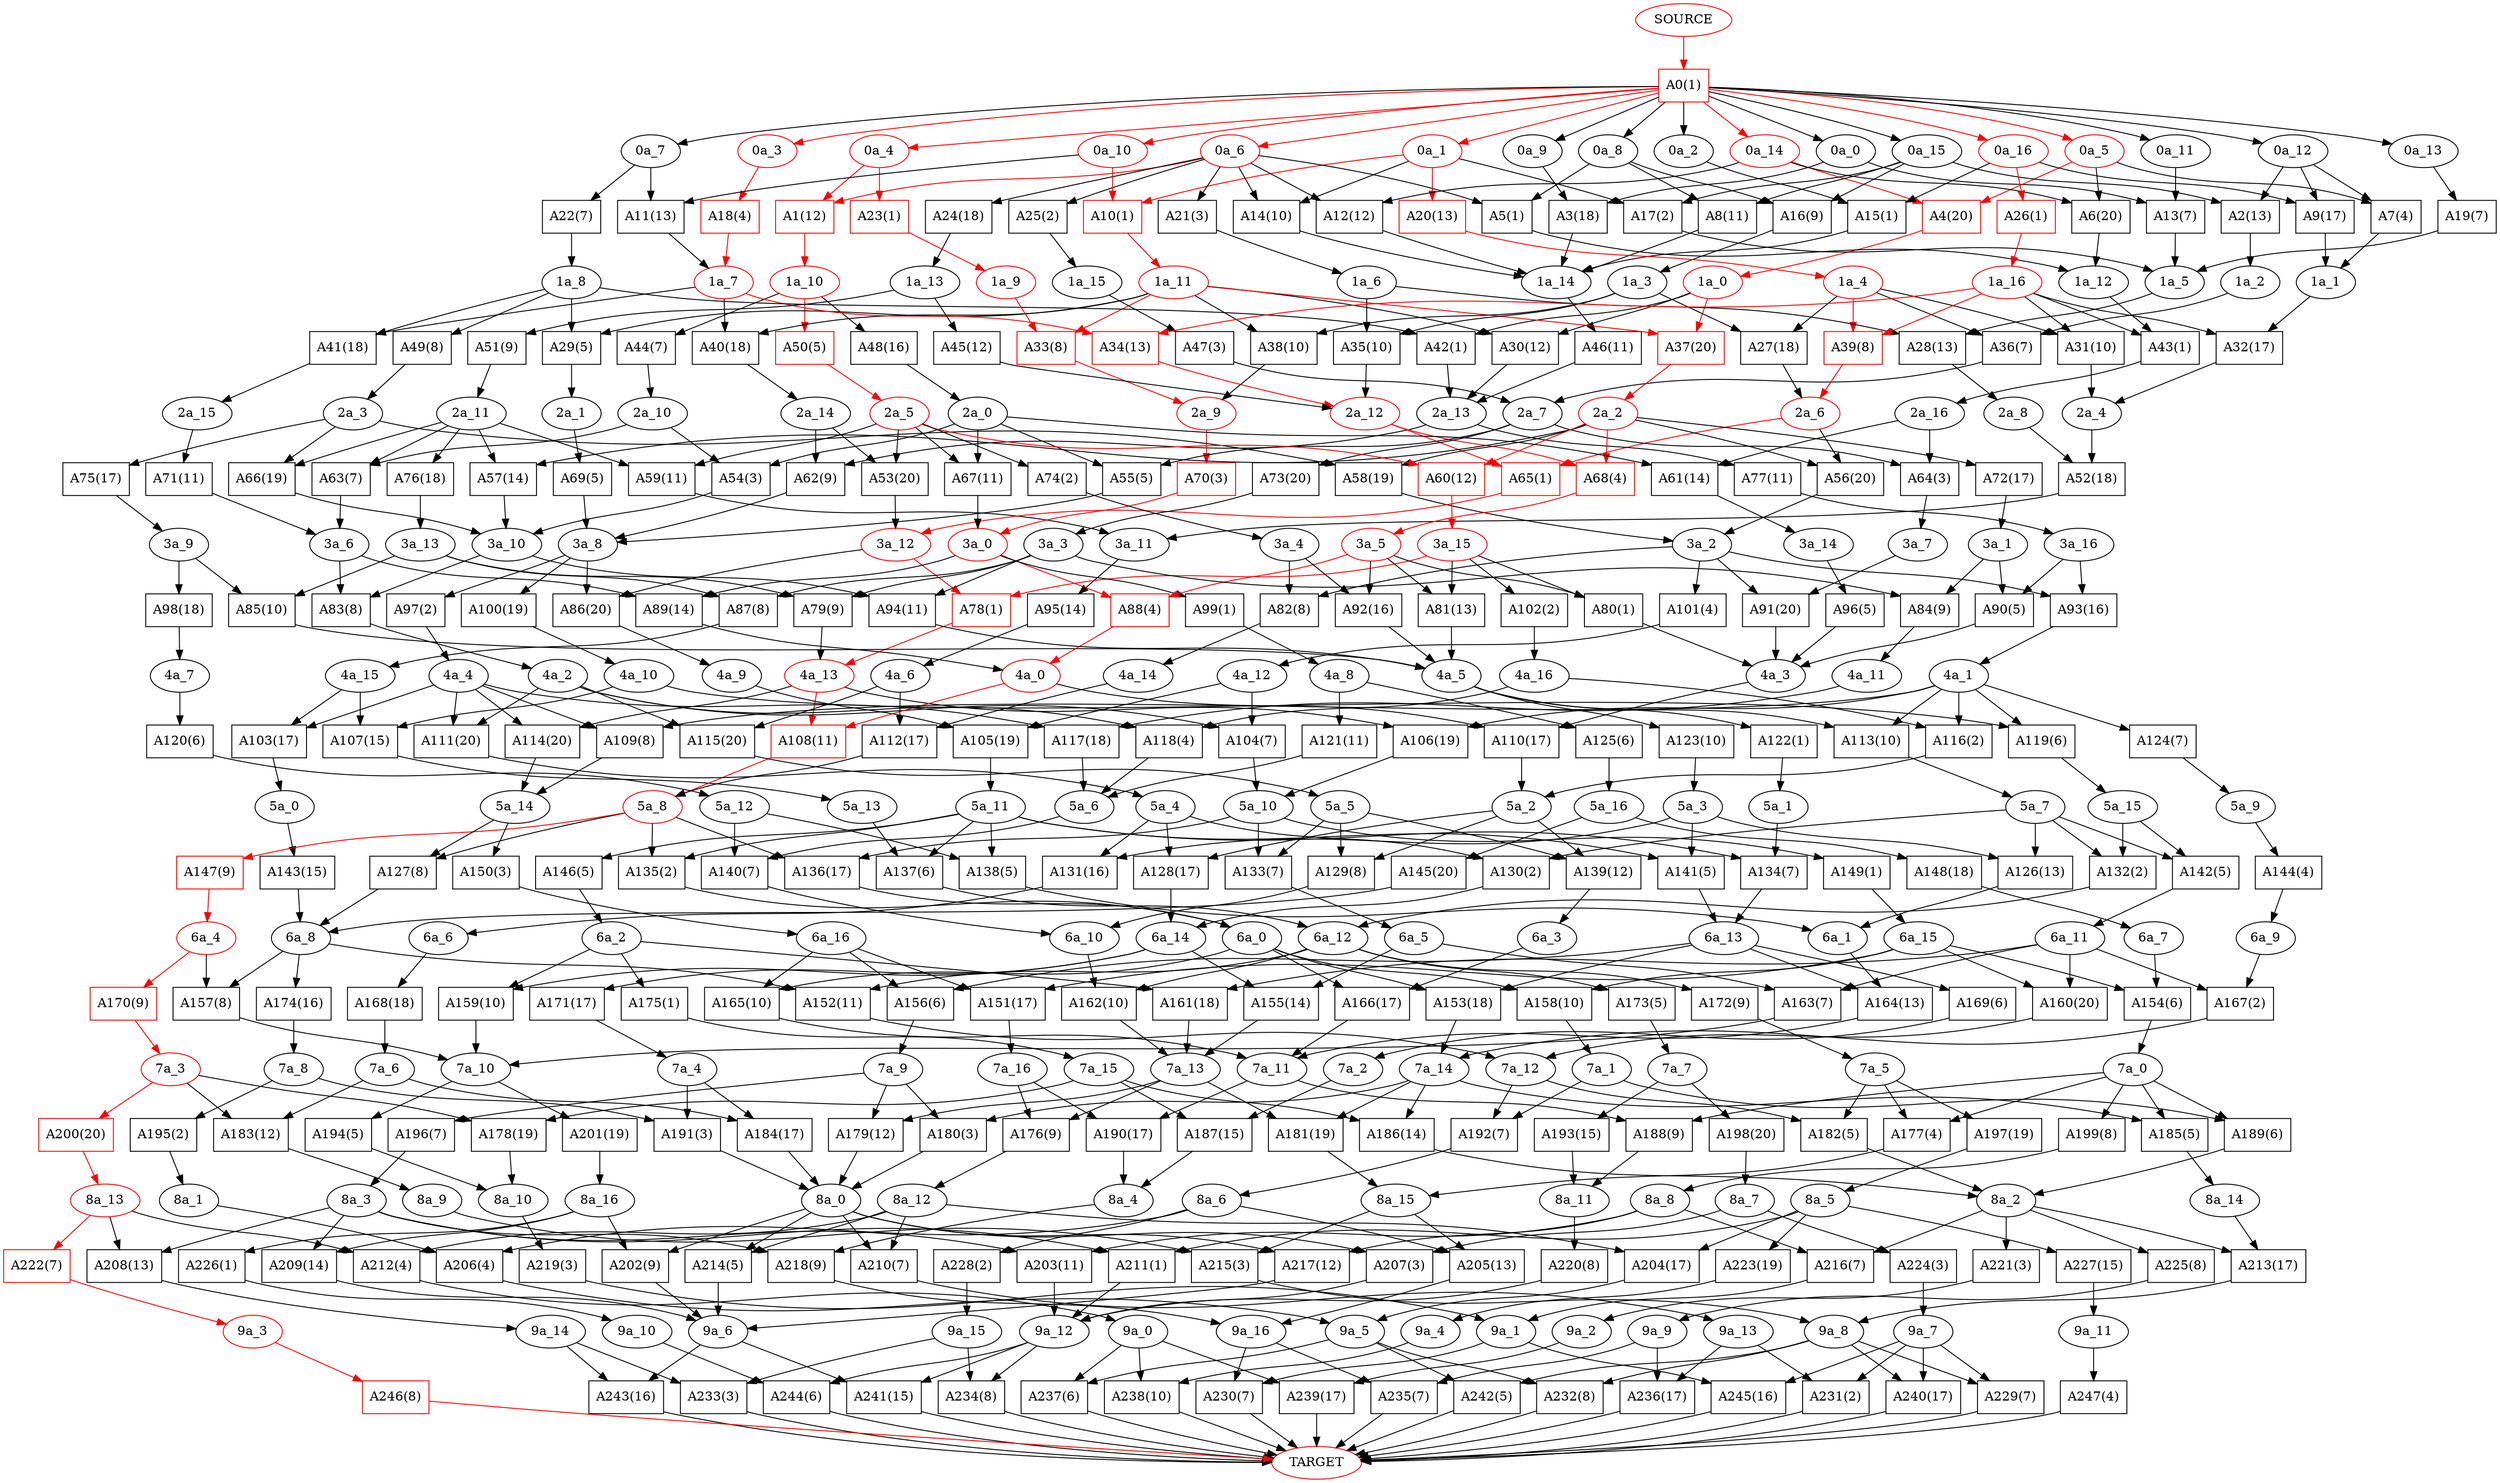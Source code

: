 digraph HGA { 
A0 [shape=box color=red]; 
node_SOURCE [color="red"]; 
node_SOURCE -> A0 [color="red"]; 
A0 -> node_0a_0; 
node_0a_1 [color="red"]; 
A0 -> node_0a_1 [color="red"]; 
A0 -> node_0a_2; 
node_0a_3 [color="red"]; 
A0 -> node_0a_3 [color="red"]; 
node_0a_4 [color="red"]; 
A0 -> node_0a_4 [color="red"]; 
node_0a_5 [color="red"]; 
A0 -> node_0a_5 [color="red"]; 
node_0a_6 [color="red"]; 
A0 -> node_0a_6 [color="red"]; 
A0 -> node_0a_7; 
A0 -> node_0a_8; 
A0 -> node_0a_9; 
node_0a_10 [color="red"]; 
A0 -> node_0a_10 [color="red"]; 
A0 -> node_0a_11; 
A0 -> node_0a_12; 
A0 -> node_0a_13; 
node_0a_14 [color="red"]; 
A0 -> node_0a_14 [color="red"]; 
A0 -> node_0a_15; 
node_0a_16 [color="red"]; 
A0 -> node_0a_16 [color="red"]; 
A1 [shape=box color=red]; 
node_0a_6 [color="red"]; 
node_0a_6 -> A1 [color="red"]; 
node_0a_4 [color="red"]; 
node_0a_4 -> A1 [color="red"]; 
node_1a_10 [color="red"]; 
A1 -> node_1a_10 [color="red"]; 
A2 [shape=box]; 
node_0a_15 -> A2; 
node_0a_12 -> A2; 
A2 -> node_1a_2; 
A3 [shape=box]; 
node_0a_9 -> A3; 
node_0a_0 -> A3; 
A3 -> node_1a_14; 
A4 [shape=box color=red]; 
node_0a_14 [color="red"]; 
node_0a_14 -> A4 [color="red"]; 
node_0a_5 [color="red"]; 
node_0a_5 -> A4 [color="red"]; 
node_1a_0 [color="red"]; 
A4 -> node_1a_0 [color="red"]; 
A5 [shape=box]; 
node_0a_6 -> A5; 
node_0a_8 -> A5; 
A5 -> node_1a_12; 
A6 [shape=box]; 
node_0a_5 -> A6; 
node_0a_14 -> A6; 
A6 -> node_1a_12; 
A7 [shape=box]; 
node_0a_12 -> A7; 
node_0a_5 -> A7; 
A7 -> node_1a_1; 
A8 [shape=box]; 
node_0a_15 -> A8; 
node_0a_8 -> A8; 
A8 -> node_1a_14; 
A9 [shape=box]; 
node_0a_16 -> A9; 
node_0a_12 -> A9; 
A9 -> node_1a_1; 
A10 [shape=box color=red]; 
node_0a_1 [color="red"]; 
node_0a_1 -> A10 [color="red"]; 
node_0a_10 [color="red"]; 
node_0a_10 -> A10 [color="red"]; 
node_1a_11 [color="red"]; 
A10 -> node_1a_11 [color="red"]; 
A11 [shape=box]; 
node_0a_10 -> A11; 
node_0a_7 -> A11; 
A11 -> node_1a_7; 
A12 [shape=box]; 
node_0a_6 -> A12; 
node_0a_14 -> A12; 
A12 -> node_1a_14; 
A13 [shape=box]; 
node_0a_11 -> A13; 
node_0a_0 -> A13; 
A13 -> node_1a_5; 
A14 [shape=box]; 
node_0a_6 -> A14; 
node_0a_1 -> A14; 
A14 -> node_1a_14; 
A15 [shape=box]; 
node_0a_16 -> A15; 
node_0a_2 -> A15; 
A15 -> node_1a_14; 
A16 [shape=box]; 
node_0a_15 -> A16; 
node_0a_8 -> A16; 
A16 -> node_1a_3; 
A17 [shape=box]; 
node_0a_15 -> A17; 
node_0a_1 -> A17; 
A17 -> node_1a_5; 
A18 [shape=box color=red]; 
node_0a_3 [color="red"]; 
node_0a_3 -> A18 [color="red"]; 
node_1a_7 [color="red"]; 
A18 -> node_1a_7 [color="red"]; 
A19 [shape=box]; 
node_0a_13 -> A19; 
A19 -> node_1a_5; 
A20 [shape=box color=red]; 
node_0a_1 [color="red"]; 
node_0a_1 -> A20 [color="red"]; 
node_1a_4 [color="red"]; 
A20 -> node_1a_4 [color="red"]; 
A21 [shape=box]; 
node_0a_6 -> A21; 
A21 -> node_1a_6; 
A22 [shape=box]; 
node_0a_7 -> A22; 
A22 -> node_1a_8; 
A23 [shape=box color=red]; 
node_0a_4 [color="red"]; 
node_0a_4 -> A23 [color="red"]; 
node_1a_9 [color="red"]; 
A23 -> node_1a_9 [color="red"]; 
A24 [shape=box]; 
node_0a_6 -> A24; 
A24 -> node_1a_13; 
A25 [shape=box]; 
node_0a_6 -> A25; 
A25 -> node_1a_15; 
A26 [shape=box color=red]; 
node_0a_16 [color="red"]; 
node_0a_16 -> A26 [color="red"]; 
node_1a_16 [color="red"]; 
A26 -> node_1a_16 [color="red"]; 
A27 [shape=box]; 
node_1a_3 -> A27; 
node_1a_4 -> A27; 
A27 -> node_2a_6; 
A28 [shape=box]; 
node_1a_5 -> A28; 
node_1a_6 -> A28; 
A28 -> node_2a_8; 
A29 [shape=box]; 
node_1a_8 -> A29; 
node_1a_11 -> A29; 
A29 -> node_2a_1; 
A30 [shape=box]; 
node_1a_11 -> A30; 
node_1a_0 -> A30; 
A30 -> node_2a_13; 
A31 [shape=box]; 
node_1a_4 -> A31; 
node_1a_16 -> A31; 
A31 -> node_2a_4; 
A32 [shape=box]; 
node_1a_16 -> A32; 
node_1a_1 -> A32; 
A32 -> node_2a_4; 
A33 [shape=box color=red]; 
node_1a_9 [color="red"]; 
node_1a_9 -> A33 [color="red"]; 
node_1a_11 [color="red"]; 
node_1a_11 -> A33 [color="red"]; 
node_2a_9 [color="red"]; 
A33 -> node_2a_9 [color="red"]; 
A34 [shape=box color=red]; 
node_1a_16 [color="red"]; 
node_1a_16 -> A34 [color="red"]; 
node_1a_7 [color="red"]; 
node_1a_7 -> A34 [color="red"]; 
node_2a_12 [color="red"]; 
A34 -> node_2a_12 [color="red"]; 
A35 [shape=box]; 
node_1a_6 -> A35; 
node_1a_3 -> A35; 
A35 -> node_2a_12; 
A36 [shape=box]; 
node_1a_4 -> A36; 
node_1a_2 -> A36; 
A36 -> node_2a_7; 
A37 [shape=box color=red]; 
node_1a_0 [color="red"]; 
node_1a_0 -> A37 [color="red"]; 
node_1a_11 [color="red"]; 
node_1a_11 -> A37 [color="red"]; 
node_2a_2 [color="red"]; 
A37 -> node_2a_2 [color="red"]; 
A38 [shape=box]; 
node_1a_3 -> A38; 
node_1a_11 -> A38; 
A38 -> node_2a_9; 
A39 [shape=box color=red]; 
node_1a_16 [color="red"]; 
node_1a_16 -> A39 [color="red"]; 
node_1a_4 [color="red"]; 
node_1a_4 -> A39 [color="red"]; 
node_2a_6 [color="red"]; 
A39 -> node_2a_6 [color="red"]; 
A40 [shape=box]; 
node_1a_11 -> A40; 
node_1a_7 -> A40; 
A40 -> node_2a_14; 
A41 [shape=box]; 
node_1a_7 -> A41; 
node_1a_8 -> A41; 
A41 -> node_2a_15; 
A42 [shape=box]; 
node_1a_0 -> A42; 
node_1a_8 -> A42; 
A42 -> node_2a_13; 
A43 [shape=box]; 
node_1a_12 -> A43; 
node_1a_16 -> A43; 
A43 -> node_2a_16; 
A44 [shape=box]; 
node_1a_10 -> A44; 
A44 -> node_2a_10; 
A45 [shape=box]; 
node_1a_13 -> A45; 
A45 -> node_2a_12; 
A46 [shape=box]; 
node_1a_14 -> A46; 
A46 -> node_2a_13; 
A47 [shape=box]; 
node_1a_15 -> A47; 
A47 -> node_2a_7; 
A48 [shape=box]; 
node_1a_10 -> A48; 
A48 -> node_2a_0; 
A49 [shape=box]; 
node_1a_8 -> A49; 
A49 -> node_2a_3; 
A50 [shape=box color=red]; 
node_1a_10 [color="red"]; 
node_1a_10 -> A50 [color="red"]; 
node_2a_5 [color="red"]; 
A50 -> node_2a_5 [color="red"]; 
A51 [shape=box]; 
node_1a_13 -> A51; 
A51 -> node_2a_11; 
A52 [shape=box]; 
node_2a_8 -> A52; 
node_2a_4 -> A52; 
A52 -> node_3a_11; 
A53 [shape=box]; 
node_2a_14 -> A53; 
node_2a_5 -> A53; 
A53 -> node_3a_12; 
A54 [shape=box]; 
node_2a_10 -> A54; 
node_2a_0 -> A54; 
A54 -> node_3a_10; 
A55 [shape=box]; 
node_2a_0 -> A55; 
node_2a_7 -> A55; 
A55 -> node_3a_8; 
A56 [shape=box]; 
node_2a_6 -> A56; 
node_2a_2 -> A56; 
A56 -> node_3a_2; 
A57 [shape=box]; 
node_2a_2 -> A57; 
node_2a_11 -> A57; 
A57 -> node_3a_10; 
A58 [shape=box]; 
node_2a_3 -> A58; 
node_2a_2 -> A58; 
A58 -> node_3a_2; 
A59 [shape=box]; 
node_2a_5 -> A59; 
node_2a_11 -> A59; 
A59 -> node_3a_11; 
A60 [shape=box color=red]; 
node_2a_5 [color="red"]; 
node_2a_5 -> A60 [color="red"]; 
node_2a_2 [color="red"]; 
node_2a_2 -> A60 [color="red"]; 
node_3a_15 [color="red"]; 
A60 -> node_3a_15 [color="red"]; 
A61 [shape=box]; 
node_2a_0 -> A61; 
node_2a_16 -> A61; 
A61 -> node_3a_14; 
A62 [shape=box]; 
node_2a_13 -> A62; 
node_2a_14 -> A62; 
A62 -> node_3a_8; 
A63 [shape=box]; 
node_2a_11 -> A63; 
node_2a_10 -> A63; 
A63 -> node_3a_6; 
A64 [shape=box]; 
node_2a_16 -> A64; 
node_2a_7 -> A64; 
A64 -> node_3a_7; 
A65 [shape=box color=red]; 
node_2a_12 [color="red"]; 
node_2a_12 -> A65 [color="red"]; 
node_2a_6 [color="red"]; 
node_2a_6 -> A65 [color="red"]; 
node_3a_12 [color="red"]; 
A65 -> node_3a_12 [color="red"]; 
A66 [shape=box]; 
node_2a_3 -> A66; 
node_2a_11 -> A66; 
A66 -> node_3a_10; 
A67 [shape=box]; 
node_2a_5 -> A67; 
node_2a_0 -> A67; 
A67 -> node_3a_0; 
A68 [shape=box color=red]; 
node_2a_2 [color="red"]; 
node_2a_2 -> A68 [color="red"]; 
node_2a_12 [color="red"]; 
node_2a_12 -> A68 [color="red"]; 
node_3a_5 [color="red"]; 
A68 -> node_3a_5 [color="red"]; 
A69 [shape=box]; 
node_2a_1 -> A69; 
A69 -> node_3a_8; 
A70 [shape=box color=red]; 
node_2a_9 [color="red"]; 
node_2a_9 -> A70 [color="red"]; 
node_3a_0 [color="red"]; 
A70 -> node_3a_0 [color="red"]; 
A71 [shape=box]; 
node_2a_15 -> A71; 
A71 -> node_3a_6; 
A72 [shape=box]; 
node_2a_2 -> A72; 
A72 -> node_3a_1; 
A73 [shape=box]; 
node_2a_7 -> A73; 
A73 -> node_3a_3; 
A74 [shape=box]; 
node_2a_5 -> A74; 
A74 -> node_3a_4; 
A75 [shape=box]; 
node_2a_3 -> A75; 
A75 -> node_3a_9; 
A76 [shape=box]; 
node_2a_11 -> A76; 
A76 -> node_3a_13; 
A77 [shape=box]; 
node_2a_13 -> A77; 
A77 -> node_3a_16; 
A78 [shape=box color=red]; 
node_3a_12 [color="red"]; 
node_3a_12 -> A78 [color="red"]; 
node_3a_15 [color="red"]; 
node_3a_15 -> A78 [color="red"]; 
node_4a_13 [color="red"]; 
A78 -> node_4a_13 [color="red"]; 
A79 [shape=box]; 
node_3a_3 -> A79; 
node_3a_13 -> A79; 
A79 -> node_4a_13; 
A80 [shape=box]; 
node_3a_5 -> A80; 
node_3a_15 -> A80; 
A80 -> node_4a_3; 
A81 [shape=box]; 
node_3a_5 -> A81; 
node_3a_15 -> A81; 
A81 -> node_4a_5; 
A82 [shape=box]; 
node_3a_4 -> A82; 
node_3a_2 -> A82; 
A82 -> node_4a_14; 
A83 [shape=box]; 
node_3a_6 -> A83; 
node_3a_10 -> A83; 
A83 -> node_4a_2; 
A84 [shape=box]; 
node_3a_3 -> A84; 
node_3a_1 -> A84; 
A84 -> node_4a_11; 
A85 [shape=box]; 
node_3a_9 -> A85; 
node_3a_13 -> A85; 
A85 -> node_4a_5; 
A86 [shape=box]; 
node_3a_8 -> A86; 
node_3a_12 -> A86; 
A86 -> node_4a_9; 
A87 [shape=box]; 
node_3a_3 -> A87; 
node_3a_13 -> A87; 
A87 -> node_4a_15; 
A88 [shape=box color=red]; 
node_3a_5 [color="red"]; 
node_3a_5 -> A88 [color="red"]; 
node_3a_0 [color="red"]; 
node_3a_0 -> A88 [color="red"]; 
node_4a_0 [color="red"]; 
A88 -> node_4a_0 [color="red"]; 
A89 [shape=box]; 
node_3a_0 -> A89; 
node_3a_6 -> A89; 
A89 -> node_4a_0; 
A90 [shape=box]; 
node_3a_16 -> A90; 
node_3a_1 -> A90; 
A90 -> node_4a_3; 
A91 [shape=box]; 
node_3a_7 -> A91; 
node_3a_2 -> A91; 
A91 -> node_4a_3; 
A92 [shape=box]; 
node_3a_4 -> A92; 
node_3a_5 -> A92; 
A92 -> node_4a_5; 
A93 [shape=box]; 
node_3a_2 -> A93; 
node_3a_16 -> A93; 
A93 -> node_4a_1; 
A94 [shape=box]; 
node_3a_10 -> A94; 
node_3a_3 -> A94; 
A94 -> node_4a_5; 
A95 [shape=box]; 
node_3a_11 -> A95; 
A95 -> node_4a_6; 
A96 [shape=box]; 
node_3a_14 -> A96; 
A96 -> node_4a_3; 
A97 [shape=box]; 
node_3a_8 -> A97; 
A97 -> node_4a_4; 
A98 [shape=box]; 
node_3a_9 -> A98; 
A98 -> node_4a_7; 
A99 [shape=box]; 
node_3a_0 -> A99; 
A99 -> node_4a_8; 
A100 [shape=box]; 
node_3a_8 -> A100; 
A100 -> node_4a_10; 
A101 [shape=box]; 
node_3a_2 -> A101; 
A101 -> node_4a_12; 
A102 [shape=box]; 
node_3a_15 -> A102; 
A102 -> node_4a_16; 
A103 [shape=box]; 
node_4a_15 -> A103; 
node_4a_4 -> A103; 
A103 -> node_5a_0; 
A104 [shape=box]; 
node_4a_2 -> A104; 
node_4a_12 -> A104; 
A104 -> node_5a_10; 
A105 [shape=box]; 
node_4a_12 -> A105; 
node_4a_9 -> A105; 
A105 -> node_5a_11; 
A106 [shape=box]; 
node_4a_1 -> A106; 
node_4a_13 -> A106; 
A106 -> node_5a_10; 
A107 [shape=box]; 
node_4a_15 -> A107; 
node_4a_10 -> A107; 
A107 -> node_5a_13; 
A108 [shape=box color=red]; 
node_4a_0 [color="red"]; 
node_4a_0 -> A108 [color="red"]; 
node_4a_13 [color="red"]; 
node_4a_13 -> A108 [color="red"]; 
node_5a_8 [color="red"]; 
A108 -> node_5a_8 [color="red"]; 
A109 [shape=box]; 
node_4a_1 -> A109; 
node_4a_4 -> A109; 
A109 -> node_5a_14; 
A110 [shape=box]; 
node_4a_3 -> A110; 
node_4a_0 -> A110; 
A110 -> node_5a_2; 
A111 [shape=box]; 
node_4a_2 -> A111; 
node_4a_4 -> A111; 
A111 -> node_5a_4; 
A112 [shape=box]; 
node_4a_6 -> A112; 
node_4a_14 -> A112; 
A112 -> node_5a_8; 
A113 [shape=box]; 
node_4a_5 -> A113; 
node_4a_1 -> A113; 
A113 -> node_5a_7; 
A114 [shape=box]; 
node_4a_4 -> A114; 
node_4a_13 -> A114; 
A114 -> node_5a_14; 
A115 [shape=box]; 
node_4a_2 -> A115; 
node_4a_6 -> A115; 
A115 -> node_5a_5; 
A116 [shape=box]; 
node_4a_16 -> A116; 
node_4a_1 -> A116; 
A116 -> node_5a_2; 
A117 [shape=box]; 
node_4a_11 -> A117; 
node_4a_4 -> A117; 
A117 -> node_5a_6; 
A118 [shape=box]; 
node_4a_2 -> A118; 
node_4a_16 -> A118; 
A118 -> node_5a_6; 
A119 [shape=box]; 
node_4a_1 -> A119; 
node_4a_10 -> A119; 
A119 -> node_5a_15; 
A120 [shape=box]; 
node_4a_7 -> A120; 
A120 -> node_5a_12; 
A121 [shape=box]; 
node_4a_8 -> A121; 
A121 -> node_5a_6; 
A122 [shape=box]; 
node_4a_5 -> A122; 
A122 -> node_5a_1; 
A123 [shape=box]; 
node_4a_5 -> A123; 
A123 -> node_5a_3; 
A124 [shape=box]; 
node_4a_1 -> A124; 
A124 -> node_5a_9; 
A125 [shape=box]; 
node_4a_8 -> A125; 
A125 -> node_5a_16; 
A126 [shape=box]; 
node_5a_7 -> A126; 
node_5a_3 -> A126; 
A126 -> node_6a_1; 
A127 [shape=box]; 
node_5a_8 -> A127; 
node_5a_14 -> A127; 
A127 -> node_6a_8; 
A128 [shape=box]; 
node_5a_4 -> A128; 
node_5a_2 -> A128; 
A128 -> node_6a_14; 
A129 [shape=box]; 
node_5a_5 -> A129; 
node_5a_2 -> A129; 
A129 -> node_6a_10; 
A130 [shape=box]; 
node_5a_4 -> A130; 
node_5a_7 -> A130; 
A130 -> node_6a_14; 
A131 [shape=box]; 
node_5a_4 -> A131; 
node_5a_3 -> A131; 
A131 -> node_6a_6; 
A132 [shape=box]; 
node_5a_7 -> A132; 
node_5a_15 -> A132; 
A132 -> node_6a_12; 
A133 [shape=box]; 
node_5a_10 -> A133; 
node_5a_5 -> A133; 
A133 -> node_6a_5; 
A134 [shape=box]; 
node_5a_11 -> A134; 
node_5a_1 -> A134; 
A134 -> node_6a_13; 
A135 [shape=box]; 
node_5a_8 -> A135; 
node_5a_11 -> A135; 
A135 -> node_6a_0; 
A136 [shape=box]; 
node_5a_8 -> A136; 
node_5a_10 -> A136; 
A136 -> node_6a_0; 
A137 [shape=box]; 
node_5a_13 -> A137; 
node_5a_11 -> A137; 
A137 -> node_6a_12; 
A138 [shape=box]; 
node_5a_11 -> A138; 
node_5a_12 -> A138; 
A138 -> node_6a_1; 
A139 [shape=box]; 
node_5a_5 -> A139; 
node_5a_2 -> A139; 
A139 -> node_6a_3; 
A140 [shape=box]; 
node_5a_6 -> A140; 
node_5a_12 -> A140; 
A140 -> node_6a_10; 
A141 [shape=box]; 
node_5a_3 -> A141; 
node_5a_11 -> A141; 
A141 -> node_6a_13; 
A142 [shape=box]; 
node_5a_15 -> A142; 
node_5a_7 -> A142; 
A142 -> node_6a_11; 
A143 [shape=box]; 
node_5a_0 -> A143; 
A143 -> node_6a_8; 
A144 [shape=box]; 
node_5a_9 -> A144; 
A144 -> node_6a_9; 
A145 [shape=box]; 
node_5a_16 -> A145; 
A145 -> node_6a_8; 
A146 [shape=box]; 
node_5a_11 -> A146; 
A146 -> node_6a_2; 
A147 [shape=box color=red]; 
node_5a_8 [color="red"]; 
node_5a_8 -> A147 [color="red"]; 
node_6a_4 [color="red"]; 
A147 -> node_6a_4 [color="red"]; 
A148 [shape=box]; 
node_5a_16 -> A148; 
A148 -> node_6a_7; 
A149 [shape=box]; 
node_5a_10 -> A149; 
A149 -> node_6a_15; 
A150 [shape=box]; 
node_5a_14 -> A150; 
A150 -> node_6a_16; 
A151 [shape=box]; 
node_6a_15 -> A151; 
node_6a_16 -> A151; 
A151 -> node_7a_16; 
A152 [shape=box]; 
node_6a_8 -> A152; 
node_6a_12 -> A152; 
A152 -> node_7a_12; 
A153 [shape=box]; 
node_6a_13 -> A153; 
node_6a_0 -> A153; 
A153 -> node_7a_14; 
A154 [shape=box]; 
node_6a_7 -> A154; 
node_6a_15 -> A154; 
A154 -> node_7a_0; 
A155 [shape=box]; 
node_6a_14 -> A155; 
node_6a_5 -> A155; 
A155 -> node_7a_13; 
A156 [shape=box]; 
node_6a_16 -> A156; 
node_6a_13 -> A156; 
A156 -> node_7a_9; 
A157 [shape=box]; 
node_6a_4 -> A157; 
node_6a_8 -> A157; 
A157 -> node_7a_10; 
A158 [shape=box]; 
node_6a_15 -> A158; 
node_6a_0 -> A158; 
A158 -> node_7a_1; 
A159 [shape=box]; 
node_6a_14 -> A159; 
node_6a_2 -> A159; 
A159 -> node_7a_10; 
A160 [shape=box]; 
node_6a_15 -> A160; 
node_6a_11 -> A160; 
A160 -> node_7a_12; 
A161 [shape=box]; 
node_6a_2 -> A161; 
node_6a_11 -> A161; 
A161 -> node_7a_13; 
A162 [shape=box]; 
node_6a_12 -> A162; 
node_6a_10 -> A162; 
A162 -> node_7a_13; 
A163 [shape=box]; 
node_6a_5 -> A163; 
node_6a_11 -> A163; 
A163 -> node_7a_10; 
A164 [shape=box]; 
node_6a_13 -> A164; 
node_6a_1 -> A164; 
A164 -> node_7a_11; 
A165 [shape=box]; 
node_6a_16 -> A165; 
node_6a_0 -> A165; 
A165 -> node_7a_11; 
A166 [shape=box]; 
node_6a_3 -> A166; 
node_6a_0 -> A166; 
A166 -> node_7a_11; 
A167 [shape=box]; 
node_6a_9 -> A167; 
node_6a_11 -> A167; 
A167 -> node_7a_14; 
A168 [shape=box]; 
node_6a_6 -> A168; 
A168 -> node_7a_6; 
A169 [shape=box]; 
node_6a_13 -> A169; 
A169 -> node_7a_2; 
A170 [shape=box color=red]; 
node_6a_4 [color="red"]; 
node_6a_4 -> A170 [color="red"]; 
node_7a_3 [color="red"]; 
A170 -> node_7a_3 [color="red"]; 
A171 [shape=box]; 
node_6a_14 -> A171; 
A171 -> node_7a_4; 
A172 [shape=box]; 
node_6a_12 -> A172; 
A172 -> node_7a_5; 
A173 [shape=box]; 
node_6a_12 -> A173; 
A173 -> node_7a_7; 
A174 [shape=box]; 
node_6a_8 -> A174; 
A174 -> node_7a_8; 
A175 [shape=box]; 
node_6a_2 -> A175; 
A175 -> node_7a_15; 
A176 [shape=box]; 
node_7a_13 -> A176; 
node_7a_16 -> A176; 
A176 -> node_8a_12; 
A177 [shape=box]; 
node_7a_5 -> A177; 
node_7a_0 -> A177; 
A177 -> node_8a_15; 
A178 [shape=box]; 
node_7a_15 -> A178; 
node_7a_3 -> A178; 
A178 -> node_8a_10; 
A179 [shape=box]; 
node_7a_9 -> A179; 
node_7a_13 -> A179; 
A179 -> node_8a_0; 
A180 [shape=box]; 
node_7a_14 -> A180; 
node_7a_9 -> A180; 
A180 -> node_8a_0; 
A181 [shape=box]; 
node_7a_14 -> A181; 
node_7a_13 -> A181; 
A181 -> node_8a_15; 
A182 [shape=box]; 
node_7a_5 -> A182; 
node_7a_12 -> A182; 
A182 -> node_8a_2; 
A183 [shape=box]; 
node_7a_6 -> A183; 
node_7a_3 -> A183; 
A183 -> node_8a_9; 
A184 [shape=box]; 
node_7a_4 -> A184; 
node_7a_6 -> A184; 
A184 -> node_8a_0; 
A185 [shape=box]; 
node_7a_14 -> A185; 
node_7a_0 -> A185; 
A185 -> node_8a_14; 
A186 [shape=box]; 
node_7a_14 -> A186; 
node_7a_15 -> A186; 
A186 -> node_8a_2; 
A187 [shape=box]; 
node_7a_2 -> A187; 
node_7a_15 -> A187; 
A187 -> node_8a_4; 
A188 [shape=box]; 
node_7a_0 -> A188; 
node_7a_11 -> A188; 
A188 -> node_8a_11; 
A189 [shape=box]; 
node_7a_1 -> A189; 
node_7a_0 -> A189; 
A189 -> node_8a_2; 
A190 [shape=box]; 
node_7a_11 -> A190; 
node_7a_16 -> A190; 
A190 -> node_8a_4; 
A191 [shape=box]; 
node_7a_4 -> A191; 
node_7a_8 -> A191; 
A191 -> node_8a_0; 
A192 [shape=box]; 
node_7a_1 -> A192; 
node_7a_12 -> A192; 
A192 -> node_8a_6; 
A193 [shape=box]; 
node_7a_7 -> A193; 
A193 -> node_8a_11; 
A194 [shape=box]; 
node_7a_10 -> A194; 
A194 -> node_8a_10; 
A195 [shape=box]; 
node_7a_8 -> A195; 
A195 -> node_8a_1; 
A196 [shape=box]; 
node_7a_9 -> A196; 
A196 -> node_8a_3; 
A197 [shape=box]; 
node_7a_5 -> A197; 
A197 -> node_8a_5; 
A198 [shape=box]; 
node_7a_7 -> A198; 
A198 -> node_8a_7; 
A199 [shape=box]; 
node_7a_0 -> A199; 
A199 -> node_8a_8; 
A200 [shape=box color=red]; 
node_7a_3 [color="red"]; 
node_7a_3 -> A200 [color="red"]; 
node_8a_13 [color="red"]; 
A200 -> node_8a_13 [color="red"]; 
A201 [shape=box]; 
node_7a_10 -> A201; 
A201 -> node_8a_16; 
A202 [shape=box]; 
node_8a_16 -> A202; 
node_8a_0 -> A202; 
A202 -> node_9a_6; 
A203 [shape=box]; 
node_8a_3 -> A203; 
node_8a_8 -> A203; 
A203 -> node_9a_12; 
A204 [shape=box]; 
node_8a_5 -> A204; 
node_8a_12 -> A204; 
A204 -> node_9a_5; 
A205 [shape=box]; 
node_8a_6 -> A205; 
node_8a_15 -> A205; 
A205 -> node_9a_16; 
A206 [shape=box]; 
node_8a_1 -> A206; 
node_8a_6 -> A206; 
A206 -> node_9a_5; 
A207 [shape=box]; 
node_8a_7 -> A207; 
node_8a_0 -> A207; 
A207 -> node_9a_12; 
A208 [shape=box]; 
node_8a_13 -> A208; 
node_8a_3 -> A208; 
A208 -> node_9a_14; 
A209 [shape=box]; 
node_8a_16 -> A209; 
node_8a_3 -> A209; 
A209 -> node_9a_6; 
A210 [shape=box]; 
node_8a_12 -> A210; 
node_8a_0 -> A210; 
A210 -> node_9a_13; 
A211 [shape=box]; 
node_8a_5 -> A211; 
node_8a_3 -> A211; 
A211 -> node_9a_12; 
A212 [shape=box]; 
node_8a_13 -> A212; 
node_8a_12 -> A212; 
A212 -> node_9a_0; 
A213 [shape=box]; 
node_8a_14 -> A213; 
node_8a_2 -> A213; 
A213 -> node_9a_8; 
A214 [shape=box]; 
node_8a_12 -> A214; 
node_8a_0 -> A214; 
A214 -> node_9a_6; 
A215 [shape=box]; 
node_8a_9 -> A215; 
node_8a_15 -> A215; 
A215 -> node_9a_8; 
A216 [shape=box]; 
node_8a_2 -> A216; 
node_8a_8 -> A216; 
A216 -> node_9a_1; 
A217 [shape=box]; 
node_8a_0 -> A217; 
node_8a_8 -> A217; 
A217 -> node_9a_6; 
A218 [shape=box]; 
node_8a_3 -> A218; 
node_8a_4 -> A218; 
A218 -> node_9a_16; 
A219 [shape=box]; 
node_8a_10 -> A219; 
A219 -> node_9a_1; 
A220 [shape=box]; 
node_8a_11 -> A220; 
A220 -> node_9a_12; 
A221 [shape=box]; 
node_8a_2 -> A221; 
A221 -> node_9a_2; 
A222 [shape=box color=red]; 
node_8a_13 [color="red"]; 
node_8a_13 -> A222 [color="red"]; 
node_9a_3 [color="red"]; 
A222 -> node_9a_3 [color="red"]; 
A223 [shape=box]; 
node_8a_5 -> A223; 
A223 -> node_9a_4; 
A224 [shape=box]; 
node_8a_7 -> A224; 
A224 -> node_9a_7; 
A225 [shape=box]; 
node_8a_2 -> A225; 
A225 -> node_9a_9; 
A226 [shape=box]; 
node_8a_16 -> A226; 
A226 -> node_9a_10; 
A227 [shape=box]; 
node_8a_5 -> A227; 
A227 -> node_9a_11; 
A228 [shape=box]; 
node_8a_6 -> A228; 
A228 -> node_9a_15; 
A229 [shape=box]; 
node_9a_7 -> A229; 
node_9a_8 -> A229; 
A229 -> node_TARGET; 
A230 [shape=box]; 
node_9a_1 -> A230; 
node_9a_16 -> A230; 
A230 -> node_TARGET; 
A231 [shape=box]; 
node_9a_13 -> A231; 
node_9a_7 -> A231; 
A231 -> node_TARGET; 
A232 [shape=box]; 
node_9a_5 -> A232; 
node_9a_8 -> A232; 
A232 -> node_TARGET; 
A233 [shape=box]; 
node_9a_15 -> A233; 
node_9a_14 -> A233; 
A233 -> node_TARGET; 
A234 [shape=box]; 
node_9a_12 -> A234; 
node_9a_15 -> A234; 
A234 -> node_TARGET; 
A235 [shape=box]; 
node_9a_16 -> A235; 
node_9a_9 -> A235; 
A235 -> node_TARGET; 
A236 [shape=box]; 
node_9a_13 -> A236; 
node_9a_9 -> A236; 
A236 -> node_TARGET; 
A237 [shape=box]; 
node_9a_0 -> A237; 
node_9a_5 -> A237; 
A237 -> node_TARGET; 
A238 [shape=box]; 
node_9a_4 -> A238; 
node_9a_0 -> A238; 
A238 -> node_TARGET; 
A239 [shape=box]; 
node_9a_0 -> A239; 
node_9a_2 -> A239; 
A239 -> node_TARGET; 
A240 [shape=box]; 
node_9a_8 -> A240; 
node_9a_7 -> A240; 
A240 -> node_TARGET; 
A241 [shape=box]; 
node_9a_6 -> A241; 
node_9a_12 -> A241; 
A241 -> node_TARGET; 
A242 [shape=box]; 
node_9a_8 -> A242; 
node_9a_5 -> A242; 
A242 -> node_TARGET; 
A243 [shape=box]; 
node_9a_14 -> A243; 
node_9a_6 -> A243; 
A243 -> node_TARGET; 
A244 [shape=box]; 
node_9a_12 -> A244; 
node_9a_10 -> A244; 
A244 -> node_TARGET; 
A245 [shape=box]; 
node_9a_1 -> A245; 
node_9a_7 -> A245; 
A245 -> node_TARGET; 
A246 [shape=box color=red]; 
node_9a_3 [color="red"]; 
node_9a_3 -> A246 [color="red"]; 
node_TARGET [color="red"]; 
A246 -> node_TARGET [color="red"]; 
A247 [shape=box]; 
node_9a_11 -> A247; 
A247 -> node_TARGET; 
A0 [label="A0(1)"]; 
 A1 [label="A1(12)"]; 
 A2 [label="A2(13)"]; 
 A3 [label="A3(18)"]; 
 A4 [label="A4(20)"]; 
 A5 [label="A5(1)"]; 
 A6 [label="A6(20)"]; 
 A7 [label="A7(4)"]; 
 A8 [label="A8(11)"]; 
 A9 [label="A9(17)"]; 
 A10 [label="A10(1)"]; 
 A11 [label="A11(13)"]; 
 A12 [label="A12(12)"]; 
 A13 [label="A13(7)"]; 
 A14 [label="A14(10)"]; 
 A15 [label="A15(1)"]; 
 A16 [label="A16(9)"]; 
 A17 [label="A17(2)"]; 
 A18 [label="A18(4)"]; 
 A19 [label="A19(7)"]; 
 A20 [label="A20(13)"]; 
 A21 [label="A21(3)"]; 
 A22 [label="A22(7)"]; 
 A23 [label="A23(1)"]; 
 A24 [label="A24(18)"]; 
 A25 [label="A25(2)"]; 
 A26 [label="A26(1)"]; 
 A27 [label="A27(18)"]; 
 A28 [label="A28(13)"]; 
 A29 [label="A29(5)"]; 
 A30 [label="A30(12)"]; 
 A31 [label="A31(10)"]; 
 A32 [label="A32(17)"]; 
 A33 [label="A33(8)"]; 
 A34 [label="A34(13)"]; 
 A35 [label="A35(10)"]; 
 A36 [label="A36(7)"]; 
 A37 [label="A37(20)"]; 
 A38 [label="A38(10)"]; 
 A39 [label="A39(8)"]; 
 A40 [label="A40(18)"]; 
 A41 [label="A41(18)"]; 
 A42 [label="A42(1)"]; 
 A43 [label="A43(1)"]; 
 A44 [label="A44(7)"]; 
 A45 [label="A45(12)"]; 
 A46 [label="A46(11)"]; 
 A47 [label="A47(3)"]; 
 A48 [label="A48(16)"]; 
 A49 [label="A49(8)"]; 
 A50 [label="A50(5)"]; 
 A51 [label="A51(9)"]; 
 A52 [label="A52(18)"]; 
 A53 [label="A53(20)"]; 
 A54 [label="A54(3)"]; 
 A55 [label="A55(5)"]; 
 A56 [label="A56(20)"]; 
 A57 [label="A57(14)"]; 
 A58 [label="A58(19)"]; 
 A59 [label="A59(11)"]; 
 A60 [label="A60(12)"]; 
 A61 [label="A61(14)"]; 
 A62 [label="A62(9)"]; 
 A63 [label="A63(7)"]; 
 A64 [label="A64(3)"]; 
 A65 [label="A65(1)"]; 
 A66 [label="A66(19)"]; 
 A67 [label="A67(11)"]; 
 A68 [label="A68(4)"]; 
 A69 [label="A69(5)"]; 
 A70 [label="A70(3)"]; 
 A71 [label="A71(11)"]; 
 A72 [label="A72(17)"]; 
 A73 [label="A73(20)"]; 
 A74 [label="A74(2)"]; 
 A75 [label="A75(17)"]; 
 A76 [label="A76(18)"]; 
 A77 [label="A77(11)"]; 
 A78 [label="A78(1)"]; 
 A79 [label="A79(9)"]; 
 A80 [label="A80(1)"]; 
 A81 [label="A81(13)"]; 
 A82 [label="A82(8)"]; 
 A83 [label="A83(8)"]; 
 A84 [label="A84(9)"]; 
 A85 [label="A85(10)"]; 
 A86 [label="A86(20)"]; 
 A87 [label="A87(8)"]; 
 A88 [label="A88(4)"]; 
 A89 [label="A89(14)"]; 
 A90 [label="A90(5)"]; 
 A91 [label="A91(20)"]; 
 A92 [label="A92(16)"]; 
 A93 [label="A93(16)"]; 
 A94 [label="A94(11)"]; 
 A95 [label="A95(14)"]; 
 A96 [label="A96(5)"]; 
 A97 [label="A97(2)"]; 
 A98 [label="A98(18)"]; 
 A99 [label="A99(1)"]; 
 A100 [label="A100(19)"]; 
 A101 [label="A101(4)"]; 
 A102 [label="A102(2)"]; 
 A103 [label="A103(17)"]; 
 A104 [label="A104(7)"]; 
 A105 [label="A105(19)"]; 
 A106 [label="A106(19)"]; 
 A107 [label="A107(15)"]; 
 A108 [label="A108(11)"]; 
 A109 [label="A109(8)"]; 
 A110 [label="A110(17)"]; 
 A111 [label="A111(20)"]; 
 A112 [label="A112(17)"]; 
 A113 [label="A113(10)"]; 
 A114 [label="A114(20)"]; 
 A115 [label="A115(20)"]; 
 A116 [label="A116(2)"]; 
 A117 [label="A117(18)"]; 
 A118 [label="A118(4)"]; 
 A119 [label="A119(6)"]; 
 A120 [label="A120(6)"]; 
 A121 [label="A121(11)"]; 
 A122 [label="A122(1)"]; 
 A123 [label="A123(10)"]; 
 A124 [label="A124(7)"]; 
 A125 [label="A125(6)"]; 
 A126 [label="A126(13)"]; 
 A127 [label="A127(8)"]; 
 A128 [label="A128(17)"]; 
 A129 [label="A129(8)"]; 
 A130 [label="A130(2)"]; 
 A131 [label="A131(16)"]; 
 A132 [label="A132(2)"]; 
 A133 [label="A133(7)"]; 
 A134 [label="A134(7)"]; 
 A135 [label="A135(2)"]; 
 A136 [label="A136(17)"]; 
 A137 [label="A137(6)"]; 
 A138 [label="A138(5)"]; 
 A139 [label="A139(12)"]; 
 A140 [label="A140(7)"]; 
 A141 [label="A141(5)"]; 
 A142 [label="A142(5)"]; 
 A143 [label="A143(15)"]; 
 A144 [label="A144(4)"]; 
 A145 [label="A145(20)"]; 
 A146 [label="A146(5)"]; 
 A147 [label="A147(9)"]; 
 A148 [label="A148(18)"]; 
 A149 [label="A149(1)"]; 
 A150 [label="A150(3)"]; 
 A151 [label="A151(17)"]; 
 A152 [label="A152(11)"]; 
 A153 [label="A153(18)"]; 
 A154 [label="A154(6)"]; 
 A155 [label="A155(14)"]; 
 A156 [label="A156(6)"]; 
 A157 [label="A157(8)"]; 
 A158 [label="A158(10)"]; 
 A159 [label="A159(10)"]; 
 A160 [label="A160(20)"]; 
 A161 [label="A161(18)"]; 
 A162 [label="A162(10)"]; 
 A163 [label="A163(7)"]; 
 A164 [label="A164(13)"]; 
 A165 [label="A165(10)"]; 
 A166 [label="A166(17)"]; 
 A167 [label="A167(2)"]; 
 A168 [label="A168(18)"]; 
 A169 [label="A169(6)"]; 
 A170 [label="A170(9)"]; 
 A171 [label="A171(17)"]; 
 A172 [label="A172(9)"]; 
 A173 [label="A173(5)"]; 
 A174 [label="A174(16)"]; 
 A175 [label="A175(1)"]; 
 A176 [label="A176(9)"]; 
 A177 [label="A177(4)"]; 
 A178 [label="A178(19)"]; 
 A179 [label="A179(12)"]; 
 A180 [label="A180(3)"]; 
 A181 [label="A181(19)"]; 
 A182 [label="A182(5)"]; 
 A183 [label="A183(12)"]; 
 A184 [label="A184(17)"]; 
 A185 [label="A185(5)"]; 
 A186 [label="A186(14)"]; 
 A187 [label="A187(15)"]; 
 A188 [label="A188(9)"]; 
 A189 [label="A189(6)"]; 
 A190 [label="A190(17)"]; 
 A191 [label="A191(3)"]; 
 A192 [label="A192(7)"]; 
 A193 [label="A193(15)"]; 
 A194 [label="A194(5)"]; 
 A195 [label="A195(2)"]; 
 A196 [label="A196(7)"]; 
 A197 [label="A197(19)"]; 
 A198 [label="A198(20)"]; 
 A199 [label="A199(8)"]; 
 A200 [label="A200(20)"]; 
 A201 [label="A201(19)"]; 
 A202 [label="A202(9)"]; 
 A203 [label="A203(11)"]; 
 A204 [label="A204(17)"]; 
 A205 [label="A205(13)"]; 
 A206 [label="A206(4)"]; 
 A207 [label="A207(3)"]; 
 A208 [label="A208(13)"]; 
 A209 [label="A209(14)"]; 
 A210 [label="A210(7)"]; 
 A211 [label="A211(1)"]; 
 A212 [label="A212(4)"]; 
 A213 [label="A213(17)"]; 
 A214 [label="A214(5)"]; 
 A215 [label="A215(3)"]; 
 A216 [label="A216(7)"]; 
 A217 [label="A217(12)"]; 
 A218 [label="A218(9)"]; 
 A219 [label="A219(3)"]; 
 A220 [label="A220(8)"]; 
 A221 [label="A221(3)"]; 
 A222 [label="A222(7)"]; 
 A223 [label="A223(19)"]; 
 A224 [label="A224(3)"]; 
 A225 [label="A225(8)"]; 
 A226 [label="A226(1)"]; 
 A227 [label="A227(15)"]; 
 A228 [label="A228(2)"]; 
 A229 [label="A229(7)"]; 
 A230 [label="A230(7)"]; 
 A231 [label="A231(2)"]; 
 A232 [label="A232(8)"]; 
 A233 [label="A233(3)"]; 
 A234 [label="A234(8)"]; 
 A235 [label="A235(7)"]; 
 A236 [label="A236(17)"]; 
 A237 [label="A237(6)"]; 
 A238 [label="A238(10)"]; 
 A239 [label="A239(17)"]; 
 A240 [label="A240(17)"]; 
 A241 [label="A241(15)"]; 
 A242 [label="A242(5)"]; 
 A243 [label="A243(16)"]; 
 A244 [label="A244(6)"]; 
 A245 [label="A245(16)"]; 
 A246 [label="A246(8)"]; 
 A247 [label="A247(4)"]; 
 A0 [label="A0(1)"]; 
 A1 [label="A1(12)"]; 
 A2 [label="A2(13)"]; 
 A3 [label="A3(18)"]; 
 A4 [label="A4(20)"]; 
 A5 [label="A5(1)"]; 
 A6 [label="A6(20)"]; 
 A7 [label="A7(4)"]; 
 A8 [label="A8(11)"]; 
 A9 [label="A9(17)"]; 
 A10 [label="A10(1)"]; 
 A11 [label="A11(13)"]; 
 A12 [label="A12(12)"]; 
 A13 [label="A13(7)"]; 
 A14 [label="A14(10)"]; 
 A15 [label="A15(1)"]; 
 A16 [label="A16(9)"]; 
 A17 [label="A17(2)"]; 
 A18 [label="A18(4)"]; 
 A19 [label="A19(7)"]; 
 A20 [label="A20(13)"]; 
 A21 [label="A21(3)"]; 
 A22 [label="A22(7)"]; 
 A23 [label="A23(1)"]; 
 A24 [label="A24(18)"]; 
 A25 [label="A25(2)"]; 
 A26 [label="A26(1)"]; 
 A27 [label="A27(18)"]; 
 A28 [label="A28(13)"]; 
 A29 [label="A29(5)"]; 
 A30 [label="A30(12)"]; 
 A31 [label="A31(10)"]; 
 A32 [label="A32(17)"]; 
 A33 [label="A33(8)"]; 
 A34 [label="A34(13)"]; 
 A35 [label="A35(10)"]; 
 A36 [label="A36(7)"]; 
 A37 [label="A37(20)"]; 
 A38 [label="A38(10)"]; 
 A39 [label="A39(8)"]; 
 A40 [label="A40(18)"]; 
 A41 [label="A41(18)"]; 
 A42 [label="A42(1)"]; 
 A43 [label="A43(1)"]; 
 A44 [label="A44(7)"]; 
 A45 [label="A45(12)"]; 
 A46 [label="A46(11)"]; 
 A47 [label="A47(3)"]; 
 A48 [label="A48(16)"]; 
 A49 [label="A49(8)"]; 
 A50 [label="A50(5)"]; 
 A51 [label="A51(9)"]; 
 A52 [label="A52(18)"]; 
 A53 [label="A53(20)"]; 
 A54 [label="A54(3)"]; 
 A55 [label="A55(5)"]; 
 A56 [label="A56(20)"]; 
 A57 [label="A57(14)"]; 
 A58 [label="A58(19)"]; 
 A59 [label="A59(11)"]; 
 A60 [label="A60(12)"]; 
 A61 [label="A61(14)"]; 
 A62 [label="A62(9)"]; 
 A63 [label="A63(7)"]; 
 A64 [label="A64(3)"]; 
 A65 [label="A65(1)"]; 
 A66 [label="A66(19)"]; 
 A67 [label="A67(11)"]; 
 A68 [label="A68(4)"]; 
 A69 [label="A69(5)"]; 
 A70 [label="A70(3)"]; 
 A71 [label="A71(11)"]; 
 A72 [label="A72(17)"]; 
 A73 [label="A73(20)"]; 
 A74 [label="A74(2)"]; 
 A75 [label="A75(17)"]; 
 A76 [label="A76(18)"]; 
 A77 [label="A77(11)"]; 
 A78 [label="A78(1)"]; 
 A79 [label="A79(9)"]; 
 A80 [label="A80(1)"]; 
 A81 [label="A81(13)"]; 
 A82 [label="A82(8)"]; 
 A83 [label="A83(8)"]; 
 A84 [label="A84(9)"]; 
 A85 [label="A85(10)"]; 
 A86 [label="A86(20)"]; 
 A87 [label="A87(8)"]; 
 A88 [label="A88(4)"]; 
 A89 [label="A89(14)"]; 
 A90 [label="A90(5)"]; 
 A91 [label="A91(20)"]; 
 A92 [label="A92(16)"]; 
 A93 [label="A93(16)"]; 
 A94 [label="A94(11)"]; 
 A95 [label="A95(14)"]; 
 A96 [label="A96(5)"]; 
 A97 [label="A97(2)"]; 
 A98 [label="A98(18)"]; 
 A99 [label="A99(1)"]; 
 A100 [label="A100(19)"]; 
 A101 [label="A101(4)"]; 
 A102 [label="A102(2)"]; 
 A103 [label="A103(17)"]; 
 A104 [label="A104(7)"]; 
 A105 [label="A105(19)"]; 
 A106 [label="A106(19)"]; 
 A107 [label="A107(15)"]; 
 A108 [label="A108(11)"]; 
 A109 [label="A109(8)"]; 
 A110 [label="A110(17)"]; 
 A111 [label="A111(20)"]; 
 A112 [label="A112(17)"]; 
 A113 [label="A113(10)"]; 
 A114 [label="A114(20)"]; 
 A115 [label="A115(20)"]; 
 A116 [label="A116(2)"]; 
 A117 [label="A117(18)"]; 
 A118 [label="A118(4)"]; 
 A119 [label="A119(6)"]; 
 A120 [label="A120(6)"]; 
 A121 [label="A121(11)"]; 
 A122 [label="A122(1)"]; 
 A123 [label="A123(10)"]; 
 A124 [label="A124(7)"]; 
 A125 [label="A125(6)"]; 
 A126 [label="A126(13)"]; 
 A127 [label="A127(8)"]; 
 A128 [label="A128(17)"]; 
 A129 [label="A129(8)"]; 
 A130 [label="A130(2)"]; 
 A131 [label="A131(16)"]; 
 A132 [label="A132(2)"]; 
 A133 [label="A133(7)"]; 
 A134 [label="A134(7)"]; 
 A135 [label="A135(2)"]; 
 A136 [label="A136(17)"]; 
 A137 [label="A137(6)"]; 
 A138 [label="A138(5)"]; 
 A139 [label="A139(12)"]; 
 A140 [label="A140(7)"]; 
 A141 [label="A141(5)"]; 
 A142 [label="A142(5)"]; 
 A143 [label="A143(15)"]; 
 A144 [label="A144(4)"]; 
 A145 [label="A145(20)"]; 
 A146 [label="A146(5)"]; 
 A147 [label="A147(9)"]; 
 A148 [label="A148(18)"]; 
 A149 [label="A149(1)"]; 
 A150 [label="A150(3)"]; 
 A151 [label="A151(17)"]; 
 A152 [label="A152(11)"]; 
 A153 [label="A153(18)"]; 
 A154 [label="A154(6)"]; 
 A155 [label="A155(14)"]; 
 A156 [label="A156(6)"]; 
 A157 [label="A157(8)"]; 
 A158 [label="A158(10)"]; 
 A159 [label="A159(10)"]; 
 A160 [label="A160(20)"]; 
 A161 [label="A161(18)"]; 
 A162 [label="A162(10)"]; 
 A163 [label="A163(7)"]; 
 A164 [label="A164(13)"]; 
 A165 [label="A165(10)"]; 
 A166 [label="A166(17)"]; 
 A167 [label="A167(2)"]; 
 A168 [label="A168(18)"]; 
 A169 [label="A169(6)"]; 
 A170 [label="A170(9)"]; 
 A171 [label="A171(17)"]; 
 A172 [label="A172(9)"]; 
 A173 [label="A173(5)"]; 
 A174 [label="A174(16)"]; 
 A175 [label="A175(1)"]; 
 A176 [label="A176(9)"]; 
 A177 [label="A177(4)"]; 
 A178 [label="A178(19)"]; 
 A179 [label="A179(12)"]; 
 A180 [label="A180(3)"]; 
 A181 [label="A181(19)"]; 
 A182 [label="A182(5)"]; 
 A183 [label="A183(12)"]; 
 A184 [label="A184(17)"]; 
 A185 [label="A185(5)"]; 
 A186 [label="A186(14)"]; 
 A187 [label="A187(15)"]; 
 A188 [label="A188(9)"]; 
 A189 [label="A189(6)"]; 
 A190 [label="A190(17)"]; 
 A191 [label="A191(3)"]; 
 A192 [label="A192(7)"]; 
 A193 [label="A193(15)"]; 
 A194 [label="A194(5)"]; 
 A195 [label="A195(2)"]; 
 A196 [label="A196(7)"]; 
 A197 [label="A197(19)"]; 
 A198 [label="A198(20)"]; 
 A199 [label="A199(8)"]; 
 A200 [label="A200(20)"]; 
 A201 [label="A201(19)"]; 
 A202 [label="A202(9)"]; 
 A203 [label="A203(11)"]; 
 A204 [label="A204(17)"]; 
 A205 [label="A205(13)"]; 
 A206 [label="A206(4)"]; 
 A207 [label="A207(3)"]; 
 A208 [label="A208(13)"]; 
 A209 [label="A209(14)"]; 
 A210 [label="A210(7)"]; 
 A211 [label="A211(1)"]; 
 A212 [label="A212(4)"]; 
 A213 [label="A213(17)"]; 
 A214 [label="A214(5)"]; 
 A215 [label="A215(3)"]; 
 A216 [label="A216(7)"]; 
 A217 [label="A217(12)"]; 
 A218 [label="A218(9)"]; 
 A219 [label="A219(3)"]; 
 A220 [label="A220(8)"]; 
 A221 [label="A221(3)"]; 
 A222 [label="A222(7)"]; 
 A223 [label="A223(19)"]; 
 A224 [label="A224(3)"]; 
 A225 [label="A225(8)"]; 
 A226 [label="A226(1)"]; 
 A227 [label="A227(15)"]; 
 A228 [label="A228(2)"]; 
 A229 [label="A229(7)"]; 
 A230 [label="A230(7)"]; 
 A231 [label="A231(2)"]; 
 A232 [label="A232(8)"]; 
 A233 [label="A233(3)"]; 
 A234 [label="A234(8)"]; 
 A235 [label="A235(7)"]; 
 A236 [label="A236(17)"]; 
 A237 [label="A237(6)"]; 
 A238 [label="A238(10)"]; 
 A239 [label="A239(17)"]; 
 A240 [label="A240(17)"]; 
 A241 [label="A241(15)"]; 
 A242 [label="A242(5)"]; 
 A243 [label="A243(16)"]; 
 A244 [label="A244(6)"]; 
 A245 [label="A245(16)"]; 
 A246 [label="A246(8)"]; 
 A247 [label="A247(4)"]; 
 node_0a_0 [label="0a_0"]; 
 node_0a_1 [label="0a_1"]; 
 node_0a_2 [label="0a_2"]; 
 node_0a_3 [label="0a_3"]; 
 node_0a_4 [label="0a_4"]; 
 node_0a_5 [label="0a_5"]; 
 node_0a_6 [label="0a_6"]; 
 node_0a_7 [label="0a_7"]; 
 node_0a_8 [label="0a_8"]; 
 node_0a_9 [label="0a_9"]; 
 node_0a_10 [label="0a_10"]; 
 node_0a_11 [label="0a_11"]; 
 node_0a_12 [label="0a_12"]; 
 node_0a_13 [label="0a_13"]; 
 node_0a_14 [label="0a_14"]; 
 node_0a_15 [label="0a_15"]; 
 node_0a_16 [label="0a_16"]; 
 node_SOURCE [label="SOURCE"]; 
 node_1a_10 [label="1a_10"]; 
 node_1a_2 [label="1a_2"]; 
 node_1a_14 [label="1a_14"]; 
 node_1a_0 [label="1a_0"]; 
 node_1a_12 [label="1a_12"]; 
 node_1a_1 [label="1a_1"]; 
 node_1a_11 [label="1a_11"]; 
 node_1a_7 [label="1a_7"]; 
 node_1a_5 [label="1a_5"]; 
 node_1a_3 [label="1a_3"]; 
 node_1a_4 [label="1a_4"]; 
 node_1a_6 [label="1a_6"]; 
 node_1a_8 [label="1a_8"]; 
 node_1a_9 [label="1a_9"]; 
 node_1a_13 [label="1a_13"]; 
 node_1a_15 [label="1a_15"]; 
 node_1a_16 [label="1a_16"]; 
 node_2a_6 [label="2a_6"]; 
 node_2a_8 [label="2a_8"]; 
 node_2a_1 [label="2a_1"]; 
 node_2a_13 [label="2a_13"]; 
 node_2a_4 [label="2a_4"]; 
 node_2a_9 [label="2a_9"]; 
 node_2a_12 [label="2a_12"]; 
 node_2a_7 [label="2a_7"]; 
 node_2a_2 [label="2a_2"]; 
 node_2a_14 [label="2a_14"]; 
 node_2a_15 [label="2a_15"]; 
 node_2a_16 [label="2a_16"]; 
 node_2a_10 [label="2a_10"]; 
 node_2a_0 [label="2a_0"]; 
 node_2a_3 [label="2a_3"]; 
 node_2a_5 [label="2a_5"]; 
 node_2a_11 [label="2a_11"]; 
 node_3a_11 [label="3a_11"]; 
 node_3a_12 [label="3a_12"]; 
 node_3a_10 [label="3a_10"]; 
 node_3a_8 [label="3a_8"]; 
 node_3a_2 [label="3a_2"]; 
 node_3a_15 [label="3a_15"]; 
 node_3a_14 [label="3a_14"]; 
 node_3a_6 [label="3a_6"]; 
 node_3a_7 [label="3a_7"]; 
 node_3a_0 [label="3a_0"]; 
 node_3a_5 [label="3a_5"]; 
 node_3a_1 [label="3a_1"]; 
 node_3a_3 [label="3a_3"]; 
 node_3a_4 [label="3a_4"]; 
 node_3a_9 [label="3a_9"]; 
 node_3a_13 [label="3a_13"]; 
 node_3a_16 [label="3a_16"]; 
 node_4a_13 [label="4a_13"]; 
 node_4a_3 [label="4a_3"]; 
 node_4a_5 [label="4a_5"]; 
 node_4a_14 [label="4a_14"]; 
 node_4a_2 [label="4a_2"]; 
 node_4a_11 [label="4a_11"]; 
 node_4a_9 [label="4a_9"]; 
 node_4a_15 [label="4a_15"]; 
 node_4a_0 [label="4a_0"]; 
 node_4a_1 [label="4a_1"]; 
 node_4a_6 [label="4a_6"]; 
 node_4a_4 [label="4a_4"]; 
 node_4a_7 [label="4a_7"]; 
 node_4a_8 [label="4a_8"]; 
 node_4a_10 [label="4a_10"]; 
 node_4a_12 [label="4a_12"]; 
 node_4a_16 [label="4a_16"]; 
 node_5a_0 [label="5a_0"]; 
 node_5a_10 [label="5a_10"]; 
 node_5a_11 [label="5a_11"]; 
 node_5a_13 [label="5a_13"]; 
 node_5a_8 [label="5a_8"]; 
 node_5a_14 [label="5a_14"]; 
 node_5a_2 [label="5a_2"]; 
 node_5a_4 [label="5a_4"]; 
 node_5a_7 [label="5a_7"]; 
 node_5a_5 [label="5a_5"]; 
 node_5a_6 [label="5a_6"]; 
 node_5a_15 [label="5a_15"]; 
 node_5a_12 [label="5a_12"]; 
 node_5a_1 [label="5a_1"]; 
 node_5a_3 [label="5a_3"]; 
 node_5a_9 [label="5a_9"]; 
 node_5a_16 [label="5a_16"]; 
 node_6a_1 [label="6a_1"]; 
 node_6a_8 [label="6a_8"]; 
 node_6a_14 [label="6a_14"]; 
 node_6a_10 [label="6a_10"]; 
 node_6a_6 [label="6a_6"]; 
 node_6a_12 [label="6a_12"]; 
 node_6a_5 [label="6a_5"]; 
 node_6a_13 [label="6a_13"]; 
 node_6a_0 [label="6a_0"]; 
 node_6a_3 [label="6a_3"]; 
 node_6a_11 [label="6a_11"]; 
 node_6a_9 [label="6a_9"]; 
 node_6a_2 [label="6a_2"]; 
 node_6a_4 [label="6a_4"]; 
 node_6a_7 [label="6a_7"]; 
 node_6a_15 [label="6a_15"]; 
 node_6a_16 [label="6a_16"]; 
 node_7a_16 [label="7a_16"]; 
 node_7a_12 [label="7a_12"]; 
 node_7a_14 [label="7a_14"]; 
 node_7a_0 [label="7a_0"]; 
 node_7a_13 [label="7a_13"]; 
 node_7a_9 [label="7a_9"]; 
 node_7a_10 [label="7a_10"]; 
 node_7a_1 [label="7a_1"]; 
 node_7a_11 [label="7a_11"]; 
 node_7a_6 [label="7a_6"]; 
 node_7a_2 [label="7a_2"]; 
 node_7a_3 [label="7a_3"]; 
 node_7a_4 [label="7a_4"]; 
 node_7a_5 [label="7a_5"]; 
 node_7a_7 [label="7a_7"]; 
 node_7a_8 [label="7a_8"]; 
 node_7a_15 [label="7a_15"]; 
 node_8a_12 [label="8a_12"]; 
 node_8a_15 [label="8a_15"]; 
 node_8a_10 [label="8a_10"]; 
 node_8a_0 [label="8a_0"]; 
 node_8a_2 [label="8a_2"]; 
 node_8a_9 [label="8a_9"]; 
 node_8a_14 [label="8a_14"]; 
 node_8a_4 [label="8a_4"]; 
 node_8a_11 [label="8a_11"]; 
 node_8a_6 [label="8a_6"]; 
 node_8a_1 [label="8a_1"]; 
 node_8a_3 [label="8a_3"]; 
 node_8a_5 [label="8a_5"]; 
 node_8a_7 [label="8a_7"]; 
 node_8a_8 [label="8a_8"]; 
 node_8a_13 [label="8a_13"]; 
 node_8a_16 [label="8a_16"]; 
 node_9a_6 [label="9a_6"]; 
 node_9a_12 [label="9a_12"]; 
 node_9a_5 [label="9a_5"]; 
 node_9a_16 [label="9a_16"]; 
 node_9a_14 [label="9a_14"]; 
 node_9a_13 [label="9a_13"]; 
 node_9a_0 [label="9a_0"]; 
 node_9a_8 [label="9a_8"]; 
 node_9a_1 [label="9a_1"]; 
 node_9a_2 [label="9a_2"]; 
 node_9a_3 [label="9a_3"]; 
 node_9a_4 [label="9a_4"]; 
 node_9a_7 [label="9a_7"]; 
 node_9a_9 [label="9a_9"]; 
 node_9a_10 [label="9a_10"]; 
 node_9a_11 [label="9a_11"]; 
 node_9a_15 [label="9a_15"]; 
 node_TARGET [label="TARGET"]; 
 }
